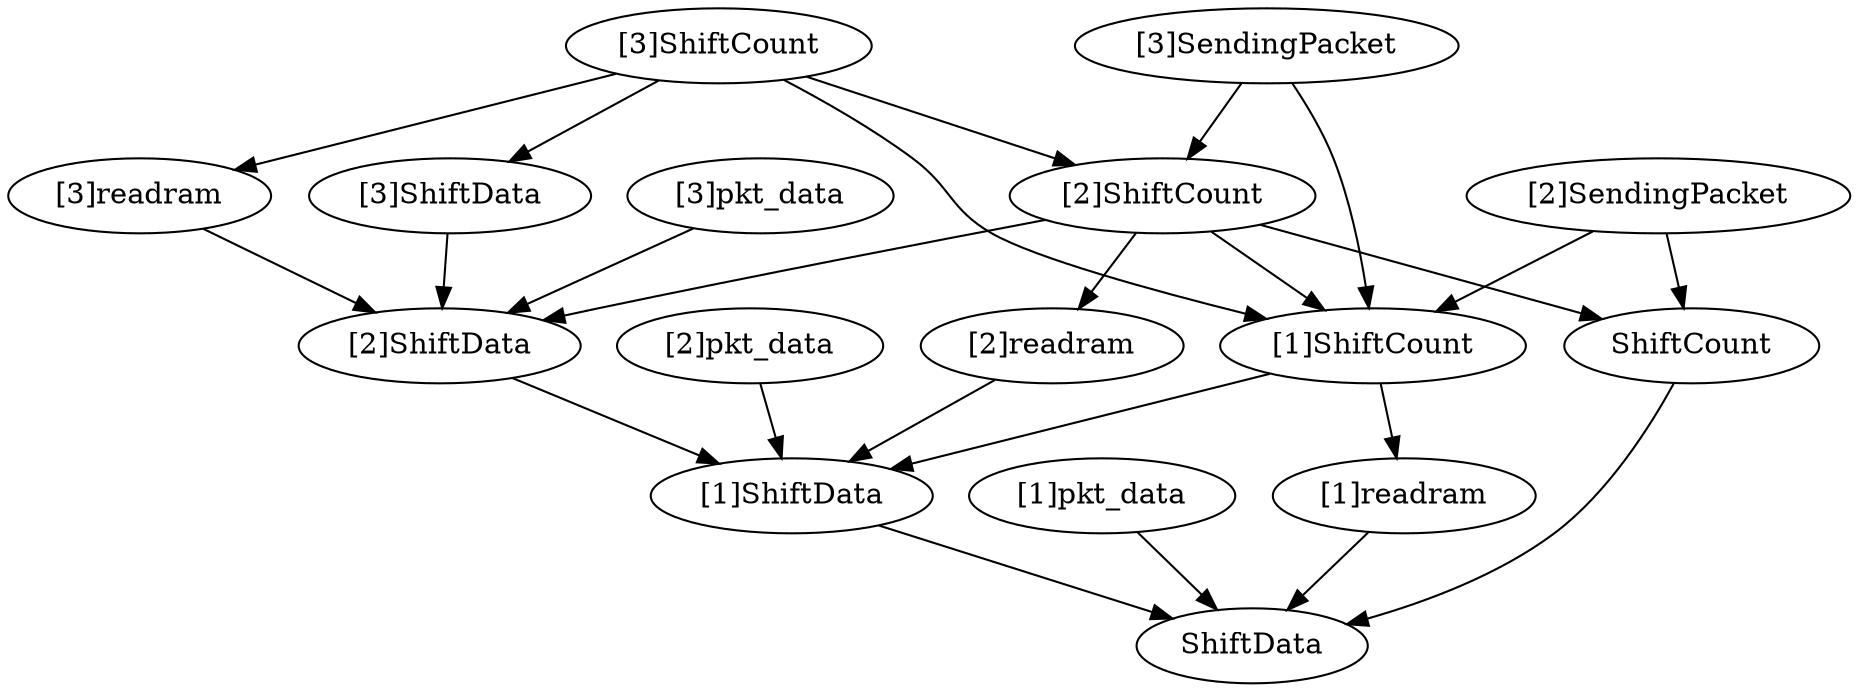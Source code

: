 strict digraph "" {
	"[3]pkt_data"	 [complexity=16,
		importance=0.329274626538,
		rank=0.0205796641586];
	"[2]ShiftData"	 [complexity=12,
		importance=0.295502960358,
		rank=0.0246252466965];
	"[3]pkt_data" -> "[2]ShiftData";
	"[3]ShiftCount"	 [complexity=17,
		importance=0.436218549631,
		rank=0.0256599146842];
	"[3]readram"	 [complexity=16,
		importance=0.333496096861,
		rank=0.0208435060538];
	"[3]ShiftCount" -> "[3]readram";
	"[2]ShiftCount"	 [complexity=13,
		importance=0.337717562845,
		rank=0.025978274065];
	"[3]ShiftCount" -> "[2]ShiftCount";
	"[1]ShiftCount"	 [complexity=9,
		importance=0.239216576059,
		rank=0.0265796195621];
	"[3]ShiftCount" -> "[1]ShiftCount";
	"[3]ShiftData"	 [complexity=16,
		importance=0.394003947144,
		rank=0.0246252466965];
	"[3]ShiftCount" -> "[3]ShiftData";
	"[1]ShiftData"	 [complexity=8,
		importance=0.197001973572,
		rank=0.0246252466965];
	ShiftData	 [complexity=4,
		importance=0.098500986786,
		rank=0.0246252466965];
	"[1]ShiftData" -> ShiftData;
	"[1]pkt_data"	 [complexity=8,
		importance=0.132272652966,
		rank=0.0165340816208];
	"[1]pkt_data" -> ShiftData;
	"[2]pkt_data"	 [complexity=12,
		importance=0.230773639752,
		rank=0.019231136646];
	"[2]pkt_data" -> "[1]ShiftData";
	"[2]ShiftData" -> "[1]ShiftData";
	"[3]readram" -> "[2]ShiftData";
	"[2]ShiftCount" -> "[2]ShiftData";
	ShiftCount	 [complexity=5,
		importance=0.140715589273,
		rank=0.0281431178547];
	"[2]ShiftCount" -> ShiftCount;
	"[2]readram"	 [complexity=12,
		importance=0.234995110075,
		rank=0.0195829258396];
	"[2]ShiftCount" -> "[2]readram";
	"[2]ShiftCount" -> "[1]ShiftCount";
	"[2]SendingPacket"	 [complexity=13,
		importance=0.212480391957,
		rank=0.0163446455351];
	"[2]SendingPacket" -> ShiftCount;
	"[2]SendingPacket" -> "[1]ShiftCount";
	ShiftCount -> ShiftData;
	"[2]readram" -> "[1]ShiftData";
	"[1]ShiftCount" -> "[1]ShiftData";
	"[1]readram"	 [complexity=8,
		importance=0.136494123289,
		rank=0.0170617654111];
	"[1]ShiftCount" -> "[1]readram";
	"[1]readram" -> ShiftData;
	"[3]SendingPacket"	 [complexity=17,
		importance=0.310981378743,
		rank=0.018293022279];
	"[3]SendingPacket" -> "[2]ShiftCount";
	"[3]SendingPacket" -> "[1]ShiftCount";
	"[3]ShiftData" -> "[2]ShiftData";
}
